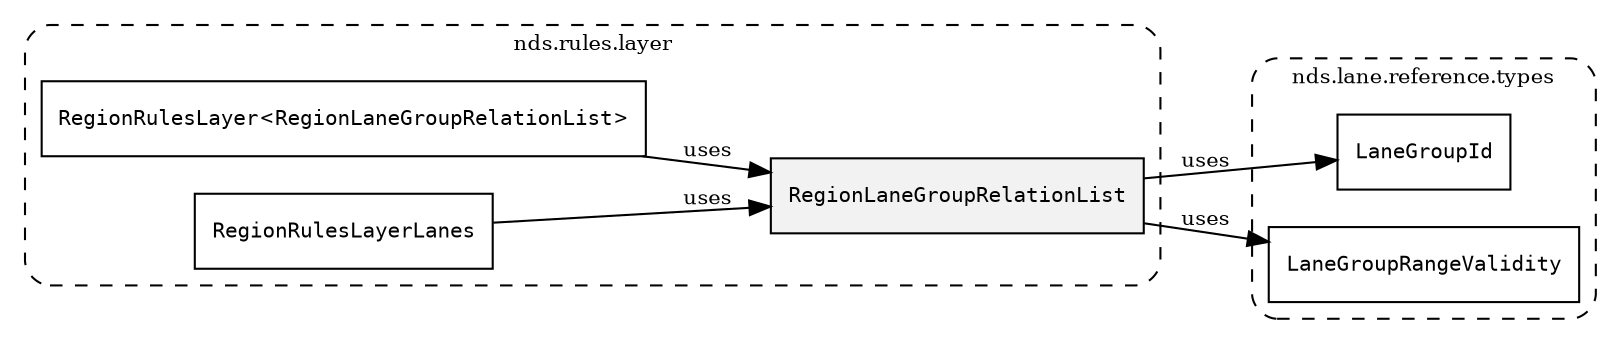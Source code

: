 /**
 * This dot file creates symbol collaboration diagram for RegionLaneGroupRelationList.
 */
digraph ZSERIO
{
    node [shape=box, fontsize=10];
    rankdir="LR";
    fontsize=10;
    tooltip="RegionLaneGroupRelationList collaboration diagram";

    subgraph "cluster_nds.rules.layer"
    {
        style="dashed, rounded";
        label="nds.rules.layer";
        tooltip="Package nds.rules.layer";
        href="../../../content/packages/nds.rules.layer.html#Package-nds-rules-layer";
        target="_parent";

        "RegionLaneGroupRelationList" [style="filled", fillcolor="#0000000D", target="_parent", label=<<font face="monospace"><table align="center" border="0" cellspacing="0" cellpadding="0"><tr><td href="../../../content/packages/nds.rules.layer.html#Structure-RegionLaneGroupRelationList" title="Structure defined in nds.rules.layer">RegionLaneGroupRelationList</td></tr></table></font>>];
        "RegionRulesLayer&lt;RegionLaneGroupRelationList&gt;" [target="_parent", label=<<font face="monospace"><table align="center" border="0" cellspacing="0" cellpadding="0"><tr><td href="../../../content/packages/nds.rules.layer.html#Structure-RegionRulesLayer" title="Structure defined in nds.rules.layer">RegionRulesLayer</td><td>&lt;</td><td><table align="center" border="0" cellspacing="0" cellpadding="0"><tr><td href="../../../content/packages/nds.rules.layer.html#Structure-RegionLaneGroupRelationList" title="Structure defined in nds.rules.layer">RegionLaneGroupRelationList</td></tr></table></td><td>&gt;</td></tr></table></font>>];
        "RegionRulesLayerLanes" [target="_parent", label=<<font face="monospace"><table align="center" border="0" cellspacing="0" cellpadding="0"><tr><td href="../../../content/packages/nds.rules.layer.html#InstantiateType-RegionRulesLayerLanes" title="InstantiateType defined in nds.rules.layer">RegionRulesLayerLanes</td></tr></table></font>>];
    }

    subgraph "cluster_nds.lane.reference.types"
    {
        style="dashed, rounded";
        label="nds.lane.reference.types";
        tooltip="Package nds.lane.reference.types";
        href="../../../content/packages/nds.lane.reference.types.html#Package-nds-lane-reference-types";
        target="_parent";

        "LaneGroupId" [target="_parent", label=<<font face="monospace"><table align="center" border="0" cellspacing="0" cellpadding="0"><tr><td href="../../../content/packages/nds.lane.reference.types.html#Subtype-LaneGroupId" title="Subtype defined in nds.lane.reference.types">LaneGroupId</td></tr></table></font>>];
        "LaneGroupRangeValidity" [target="_parent", label=<<font face="monospace"><table align="center" border="0" cellspacing="0" cellpadding="0"><tr><td href="../../../content/packages/nds.lane.reference.types.html#Structure-LaneGroupRangeValidity" title="Structure defined in nds.lane.reference.types">LaneGroupRangeValidity</td></tr></table></font>>];
    }

    "RegionLaneGroupRelationList" -> "LaneGroupId" [label="uses", fontsize=10];
    "RegionLaneGroupRelationList" -> "LaneGroupRangeValidity" [label="uses", fontsize=10];
    "RegionRulesLayer&lt;RegionLaneGroupRelationList&gt;" -> "RegionLaneGroupRelationList" [label="uses", fontsize=10];
    "RegionRulesLayerLanes" -> "RegionLaneGroupRelationList" [label="uses", fontsize=10];
}
